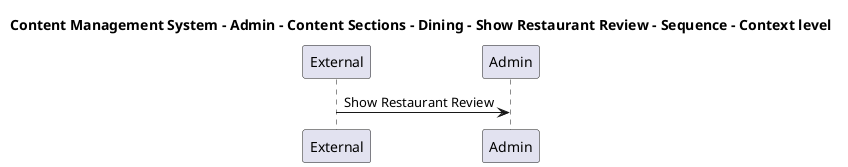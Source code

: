 @startuml

title Content Management System - Admin - Content Sections - Dining - Show Restaurant Review - Sequence - Context level

participant "External" as C4InterFlow.SoftwareSystems.ExternalSystem
participant "Admin" as ContentManagementSystem.SoftwareSystems.Admin

C4InterFlow.SoftwareSystems.ExternalSystem -> ContentManagementSystem.SoftwareSystems.Admin : Show Restaurant Review


@enduml
